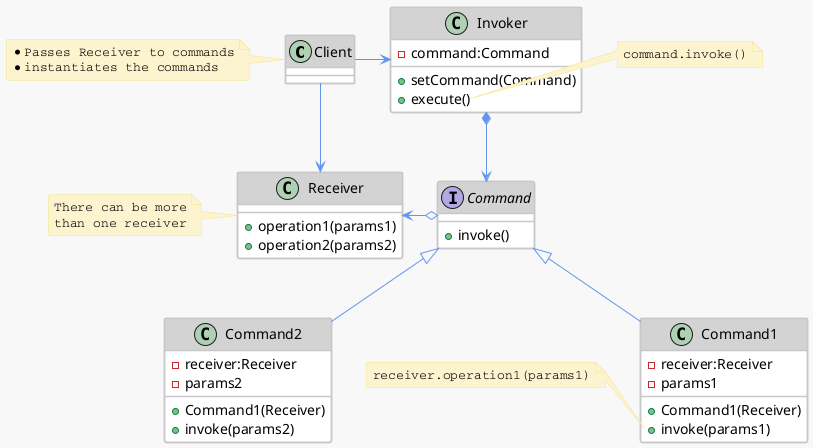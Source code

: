 @startuml
skinparam BackgroundColor #F8F8F8
skinparam  Shadowing false
skinparam RoundCorner 3
skinparam noteBorderColor Khaki
skinparam noteBackgroundColor #FCF3CF
skinparam noteFontName Courier
skinparam noteFontSite 4

skinparam class {
BackgroundColor white
ArrowColor CornFlowerBlue
BorderColor #C8C8C8
BorderThickness 1.5
HeaderBackgroundColor LightGrey
}

class Client {}
note left of Client
  * Passes Receiver to commands
  * instantiates the commands
end note
class Invoker {
  - command:Command
  + setCommand(Command)
  + execute()
}

note right of Invoker::execute
  command.invoke()
end note

class Receiver {
  + operation1(params1)
  + operation2(params2)
}

note left of Receiver
  There can be more
  than one receiver
end note

interface Command {
  +invoke()
}

class Command1 {
  - receiver:Receiver
  - params1
  + Command1(Receiver)
  +invoke(params1)
}

note left of Command1::invoke
  receiver.operation1(params1)
end note

class Command2 {
  - receiver:Receiver
  - params2
  + Command1(Receiver)
  +invoke(params2)
}

Client -r-> Invoker
Client --> Receiver
Invoker *--> Command
Command <|-- Command1
Command <|-- Command2
Command o-l-> Receiver



@enduml